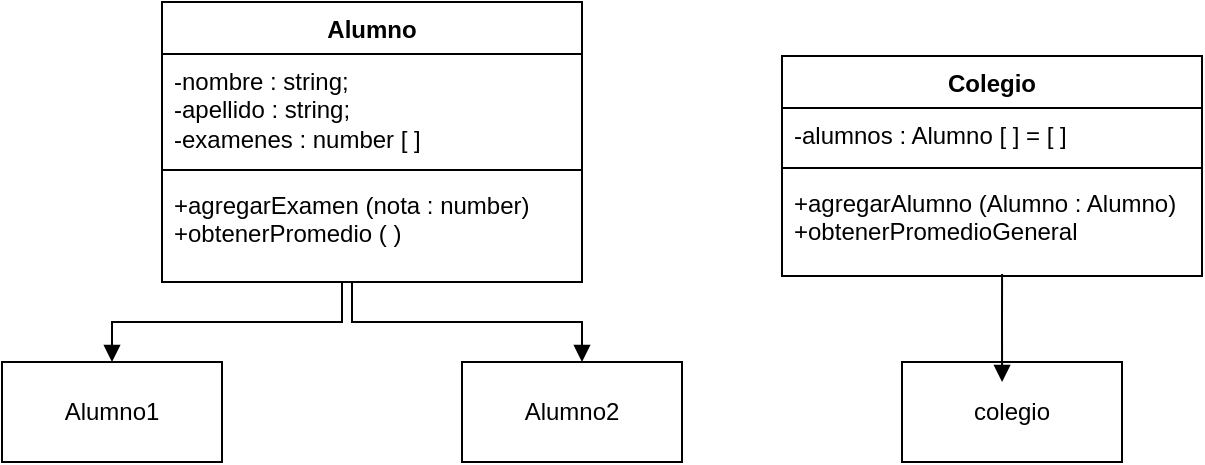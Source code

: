 <mxfile version="21.6.9" type="github">
  <diagram id="C5RBs43oDa-KdzZeNtuy" name="Page-1">
    <mxGraphModel dx="727" dy="394" grid="1" gridSize="10" guides="1" tooltips="1" connect="1" arrows="1" fold="1" page="1" pageScale="1" pageWidth="827" pageHeight="1169" math="0" shadow="0">
      <root>
        <mxCell id="WIyWlLk6GJQsqaUBKTNV-0" />
        <mxCell id="WIyWlLk6GJQsqaUBKTNV-1" parent="WIyWlLk6GJQsqaUBKTNV-0" />
        <mxCell id="TL8qyVBNJIjFVc6ThrO_-0" value="Alumno" style="swimlane;fontStyle=1;align=center;verticalAlign=top;childLayout=stackLayout;horizontal=1;startSize=26;horizontalStack=0;resizeParent=1;resizeParentMax=0;resizeLast=0;collapsible=1;marginBottom=0;whiteSpace=wrap;html=1;" vertex="1" parent="WIyWlLk6GJQsqaUBKTNV-1">
          <mxGeometry x="130" y="170" width="210" height="140" as="geometry" />
        </mxCell>
        <mxCell id="TL8qyVBNJIjFVc6ThrO_-1" value="-nombre : string;&lt;br&gt;-apellido : string;&lt;br&gt;-examenes : number [ ]" style="text;strokeColor=none;fillColor=none;align=left;verticalAlign=top;spacingLeft=4;spacingRight=4;overflow=hidden;rotatable=0;points=[[0,0.5],[1,0.5]];portConstraint=eastwest;whiteSpace=wrap;html=1;" vertex="1" parent="TL8qyVBNJIjFVc6ThrO_-0">
          <mxGeometry y="26" width="210" height="54" as="geometry" />
        </mxCell>
        <mxCell id="TL8qyVBNJIjFVc6ThrO_-2" value="" style="line;strokeWidth=1;fillColor=none;align=left;verticalAlign=middle;spacingTop=-1;spacingLeft=3;spacingRight=3;rotatable=0;labelPosition=right;points=[];portConstraint=eastwest;strokeColor=inherit;" vertex="1" parent="TL8qyVBNJIjFVc6ThrO_-0">
          <mxGeometry y="80" width="210" height="8" as="geometry" />
        </mxCell>
        <mxCell id="TL8qyVBNJIjFVc6ThrO_-3" value="+agregarExamen (nota : number)&lt;br&gt;+obtenerPromedio ( )&amp;nbsp;" style="text;strokeColor=none;fillColor=none;align=left;verticalAlign=top;spacingLeft=4;spacingRight=4;overflow=hidden;rotatable=0;points=[[0,0.5],[1,0.5]];portConstraint=eastwest;whiteSpace=wrap;html=1;" vertex="1" parent="TL8qyVBNJIjFVc6ThrO_-0">
          <mxGeometry y="88" width="210" height="52" as="geometry" />
        </mxCell>
        <mxCell id="TL8qyVBNJIjFVc6ThrO_-4" value="Colegio" style="swimlane;fontStyle=1;align=center;verticalAlign=top;childLayout=stackLayout;horizontal=1;startSize=26;horizontalStack=0;resizeParent=1;resizeParentMax=0;resizeLast=0;collapsible=1;marginBottom=0;whiteSpace=wrap;html=1;" vertex="1" parent="WIyWlLk6GJQsqaUBKTNV-1">
          <mxGeometry x="440" y="197" width="210" height="110" as="geometry" />
        </mxCell>
        <mxCell id="TL8qyVBNJIjFVc6ThrO_-5" value="-alumnos : Alumno [ ] = [ ]" style="text;strokeColor=none;fillColor=none;align=left;verticalAlign=top;spacingLeft=4;spacingRight=4;overflow=hidden;rotatable=0;points=[[0,0.5],[1,0.5]];portConstraint=eastwest;whiteSpace=wrap;html=1;" vertex="1" parent="TL8qyVBNJIjFVc6ThrO_-4">
          <mxGeometry y="26" width="210" height="26" as="geometry" />
        </mxCell>
        <mxCell id="TL8qyVBNJIjFVc6ThrO_-6" value="" style="line;strokeWidth=1;fillColor=none;align=left;verticalAlign=middle;spacingTop=-1;spacingLeft=3;spacingRight=3;rotatable=0;labelPosition=right;points=[];portConstraint=eastwest;strokeColor=inherit;" vertex="1" parent="TL8qyVBNJIjFVc6ThrO_-4">
          <mxGeometry y="52" width="210" height="8" as="geometry" />
        </mxCell>
        <mxCell id="TL8qyVBNJIjFVc6ThrO_-7" value="+agregarAlumno (Alumno : Alumno)&lt;br&gt;+obtenerPromedioGeneral" style="text;strokeColor=none;fillColor=none;align=left;verticalAlign=top;spacingLeft=4;spacingRight=4;overflow=hidden;rotatable=0;points=[[0,0.5],[1,0.5]];portConstraint=eastwest;whiteSpace=wrap;html=1;" vertex="1" parent="TL8qyVBNJIjFVc6ThrO_-4">
          <mxGeometry y="60" width="210" height="50" as="geometry" />
        </mxCell>
        <mxCell id="TL8qyVBNJIjFVc6ThrO_-8" value="colegio" style="html=1;whiteSpace=wrap;" vertex="1" parent="WIyWlLk6GJQsqaUBKTNV-1">
          <mxGeometry x="500" y="350" width="110" height="50" as="geometry" />
        </mxCell>
        <mxCell id="TL8qyVBNJIjFVc6ThrO_-9" value="" style="endArrow=block;endFill=1;html=1;edgeStyle=orthogonalEdgeStyle;align=left;verticalAlign=top;rounded=0;exitX=0.524;exitY=0.98;exitDx=0;exitDy=0;exitPerimeter=0;entryX=0.455;entryY=0.2;entryDx=0;entryDy=0;entryPerimeter=0;" edge="1" parent="WIyWlLk6GJQsqaUBKTNV-1" source="TL8qyVBNJIjFVc6ThrO_-7" target="TL8qyVBNJIjFVc6ThrO_-8">
          <mxGeometry x="-1" relative="1" as="geometry">
            <mxPoint x="330" y="310" as="sourcePoint" />
            <mxPoint x="490" y="310" as="targetPoint" />
            <mxPoint as="offset" />
          </mxGeometry>
        </mxCell>
        <mxCell id="TL8qyVBNJIjFVc6ThrO_-11" value="Alumno1" style="html=1;whiteSpace=wrap;" vertex="1" parent="WIyWlLk6GJQsqaUBKTNV-1">
          <mxGeometry x="50" y="350" width="110" height="50" as="geometry" />
        </mxCell>
        <mxCell id="TL8qyVBNJIjFVc6ThrO_-12" value="Alumno2" style="html=1;whiteSpace=wrap;" vertex="1" parent="WIyWlLk6GJQsqaUBKTNV-1">
          <mxGeometry x="280" y="350" width="110" height="50" as="geometry" />
        </mxCell>
        <mxCell id="TL8qyVBNJIjFVc6ThrO_-13" value="" style="endArrow=block;endFill=1;html=1;edgeStyle=orthogonalEdgeStyle;align=left;verticalAlign=top;rounded=0;entryX=0.5;entryY=0;entryDx=0;entryDy=0;" edge="1" parent="WIyWlLk6GJQsqaUBKTNV-1" target="TL8qyVBNJIjFVc6ThrO_-11">
          <mxGeometry x="-1" relative="1" as="geometry">
            <mxPoint x="231" y="310" as="sourcePoint" />
            <mxPoint x="490" y="310" as="targetPoint" />
            <Array as="points">
              <mxPoint x="220" y="310" />
              <mxPoint x="220" y="330" />
              <mxPoint x="105" y="330" />
            </Array>
          </mxGeometry>
        </mxCell>
        <mxCell id="TL8qyVBNJIjFVc6ThrO_-15" value="" style="endArrow=block;endFill=1;html=1;edgeStyle=orthogonalEdgeStyle;align=left;verticalAlign=top;rounded=0;" edge="1" parent="WIyWlLk6GJQsqaUBKTNV-1">
          <mxGeometry x="-1" relative="1" as="geometry">
            <mxPoint x="225" y="310" as="sourcePoint" />
            <mxPoint x="340" y="350" as="targetPoint" />
            <Array as="points">
              <mxPoint x="225" y="330" />
              <mxPoint x="340" y="330" />
            </Array>
          </mxGeometry>
        </mxCell>
      </root>
    </mxGraphModel>
  </diagram>
</mxfile>
